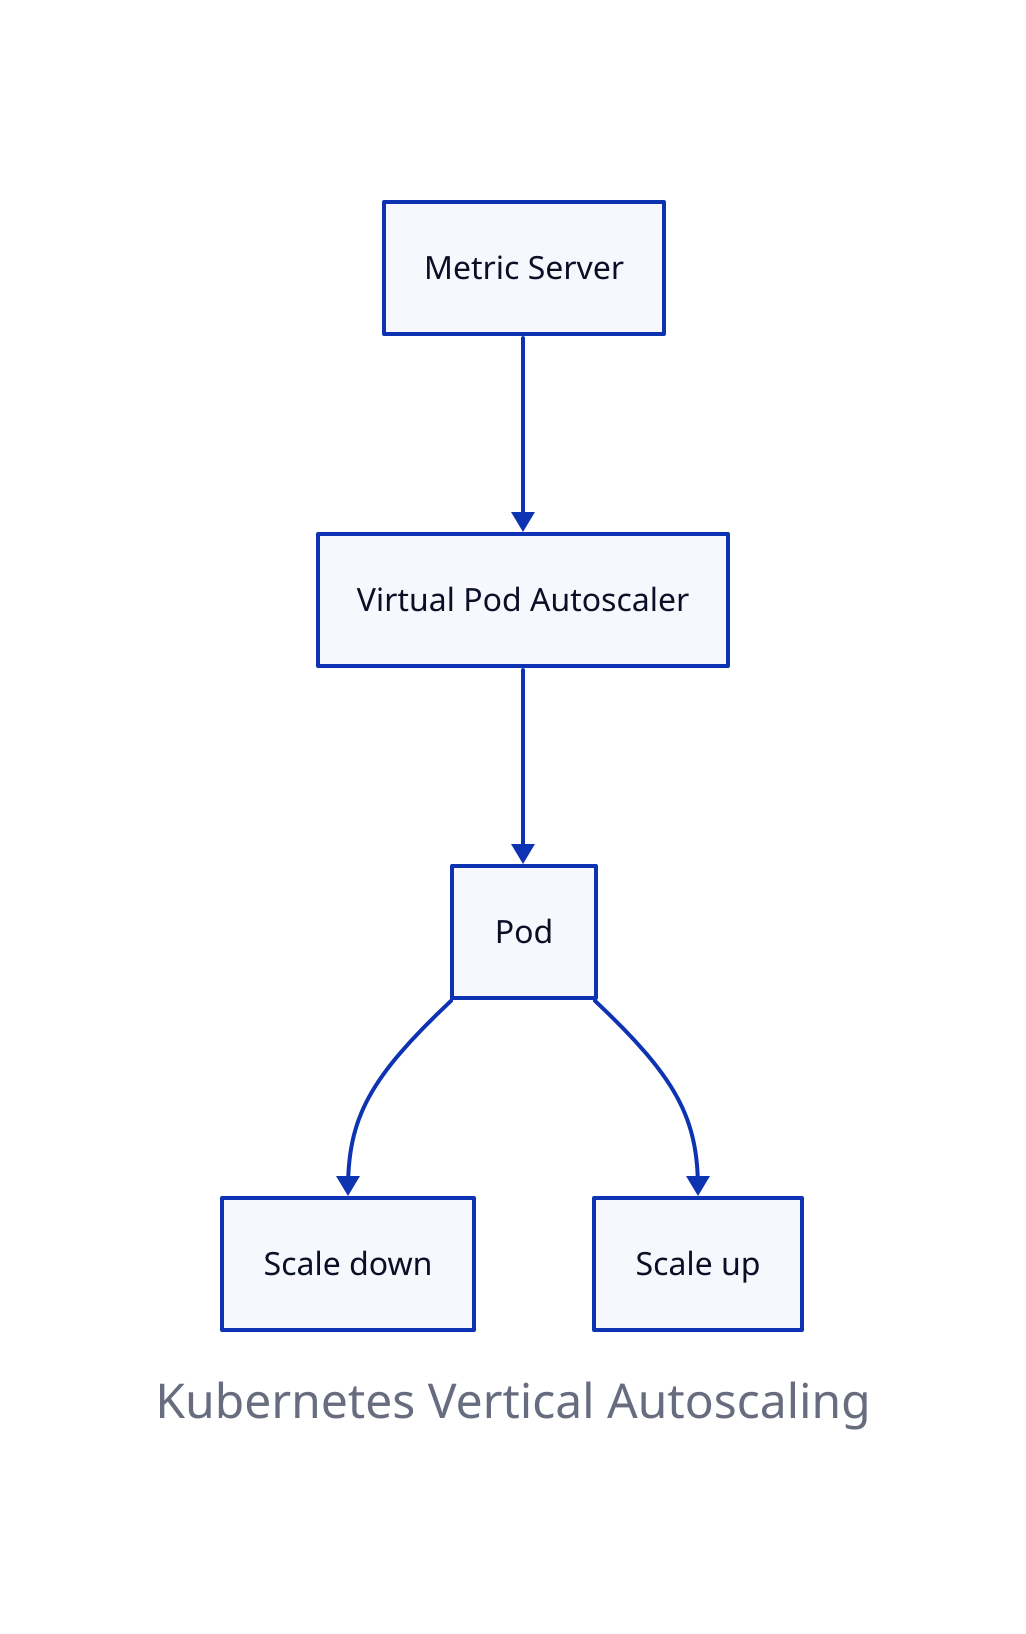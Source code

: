 metric_server: Metric Server

vpa: Virtual Pod Autoscaler

pod: Pod
pod_s: Scale down
pod_l: Scale up

metric_server -> vpa -> pod

pod -> pod_s
pod -> pod_l

title: Kubernetes Vertical Autoscaling {
  shape: text
  near: bottom-center
  style: {
    font-size: 24
    italic: true
  }
}

